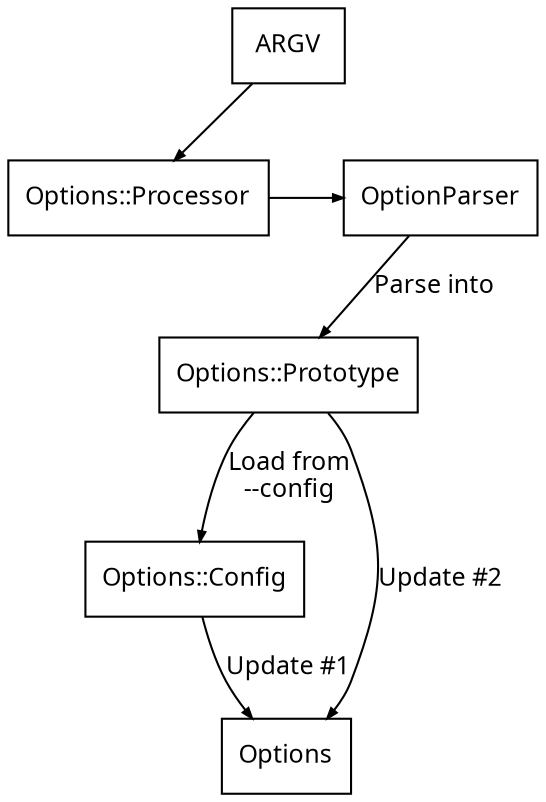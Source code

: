 digraph G {
  graph[rankdir="TB"]
  node[shape="box" fontsize="12" fontname="Rive Pixel"]
  edge[arrowsize="0.5" fontsize="12" fontname="Rive Pixel"]

  Arguments [label="ARGV"]
  Processor [label="Options::Processor"]
  Parser [label="OptionParser"]
  Prototype [label="Options::Prototype"]
  Config [label="Options::Config"]

  Arguments -> Processor
  Processor -> Parser

  Parser -> Prototype [label="Parse into"]
  Prototype -> Config [label="Load from\n--config"]

  Config -> Options [label="Update #1"]
  Prototype -> Options [label="Update #2"]


  Arguments -> Parser [style="invis"] // For centering purposes
  Processor -> Prototype [style="invis"] // For centering purposes
  { rank="same"; Processor Parser }
}


